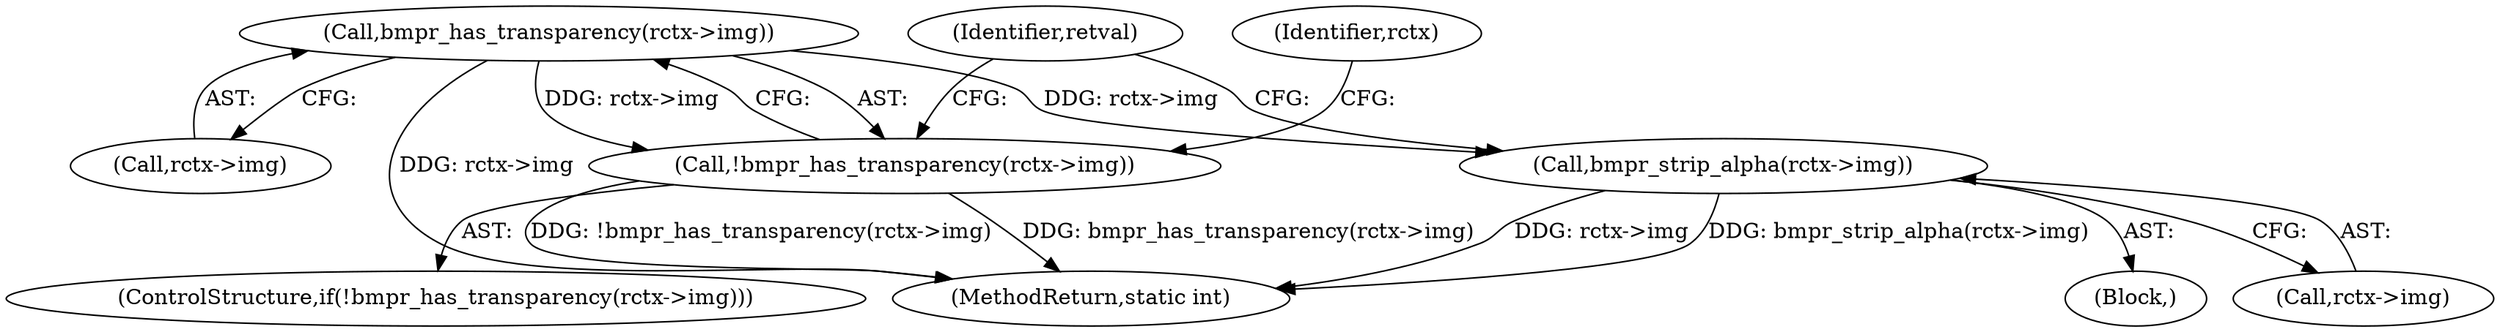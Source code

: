 digraph "0_imageworsener_a4f247707f08e322f0b41e82c3e06e224240a654@pointer" {
"1000213" [label="(Call,bmpr_has_transparency(rctx->img))"];
"1000212" [label="(Call,!bmpr_has_transparency(rctx->img))"];
"1000218" [label="(Call,bmpr_strip_alpha(rctx->img))"];
"1000214" [label="(Call,rctx->img)"];
"1000219" [label="(Call,rctx->img)"];
"1000218" [label="(Call,bmpr_strip_alpha(rctx->img))"];
"1000220" [label="(Identifier,rctx)"];
"1000212" [label="(Call,!bmpr_has_transparency(rctx->img))"];
"1000217" [label="(Block,)"];
"1000213" [label="(Call,bmpr_has_transparency(rctx->img))"];
"1000211" [label="(ControlStructure,if(!bmpr_has_transparency(rctx->img)))"];
"1000228" [label="(MethodReturn,static int)"];
"1000223" [label="(Identifier,retval)"];
"1000213" -> "1000212"  [label="AST: "];
"1000213" -> "1000214"  [label="CFG: "];
"1000214" -> "1000213"  [label="AST: "];
"1000212" -> "1000213"  [label="CFG: "];
"1000213" -> "1000228"  [label="DDG: rctx->img"];
"1000213" -> "1000212"  [label="DDG: rctx->img"];
"1000213" -> "1000218"  [label="DDG: rctx->img"];
"1000212" -> "1000211"  [label="AST: "];
"1000220" -> "1000212"  [label="CFG: "];
"1000223" -> "1000212"  [label="CFG: "];
"1000212" -> "1000228"  [label="DDG: !bmpr_has_transparency(rctx->img)"];
"1000212" -> "1000228"  [label="DDG: bmpr_has_transparency(rctx->img)"];
"1000218" -> "1000217"  [label="AST: "];
"1000218" -> "1000219"  [label="CFG: "];
"1000219" -> "1000218"  [label="AST: "];
"1000223" -> "1000218"  [label="CFG: "];
"1000218" -> "1000228"  [label="DDG: rctx->img"];
"1000218" -> "1000228"  [label="DDG: bmpr_strip_alpha(rctx->img)"];
}
